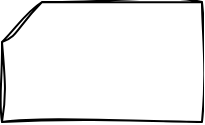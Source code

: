 <mxfile version="24.7.1" type="github">
  <diagram name="第 1 页" id="2c5QgfEnJm0GjkWhbm3x">
    <mxGraphModel dx="677" dy="359" grid="1" gridSize="10" guides="1" tooltips="1" connect="1" arrows="1" fold="1" page="1" pageScale="1" pageWidth="827" pageHeight="1169" math="0" shadow="0">
      <root>
        <mxCell id="0" />
        <mxCell id="1" parent="0" />
        <mxCell id="ozieRJUm6opqBPetdMHd-5" value="" style="verticalLabelPosition=bottom;verticalAlign=top;html=1;shape=card;whiteSpace=wrap;size=20;arcSize=12;sketch=1;hachureGap=4;jiggle=2;curveFitting=1;fontFamily=Architects Daughter;fontSource=https%3A%2F%2Ffonts.googleapis.com%2Fcss%3Ffamily%3DArchitects%2BDaughter;" vertex="1" parent="1">
          <mxGeometry x="270" y="190" width="100" height="60" as="geometry" />
        </mxCell>
      </root>
    </mxGraphModel>
  </diagram>
</mxfile>
